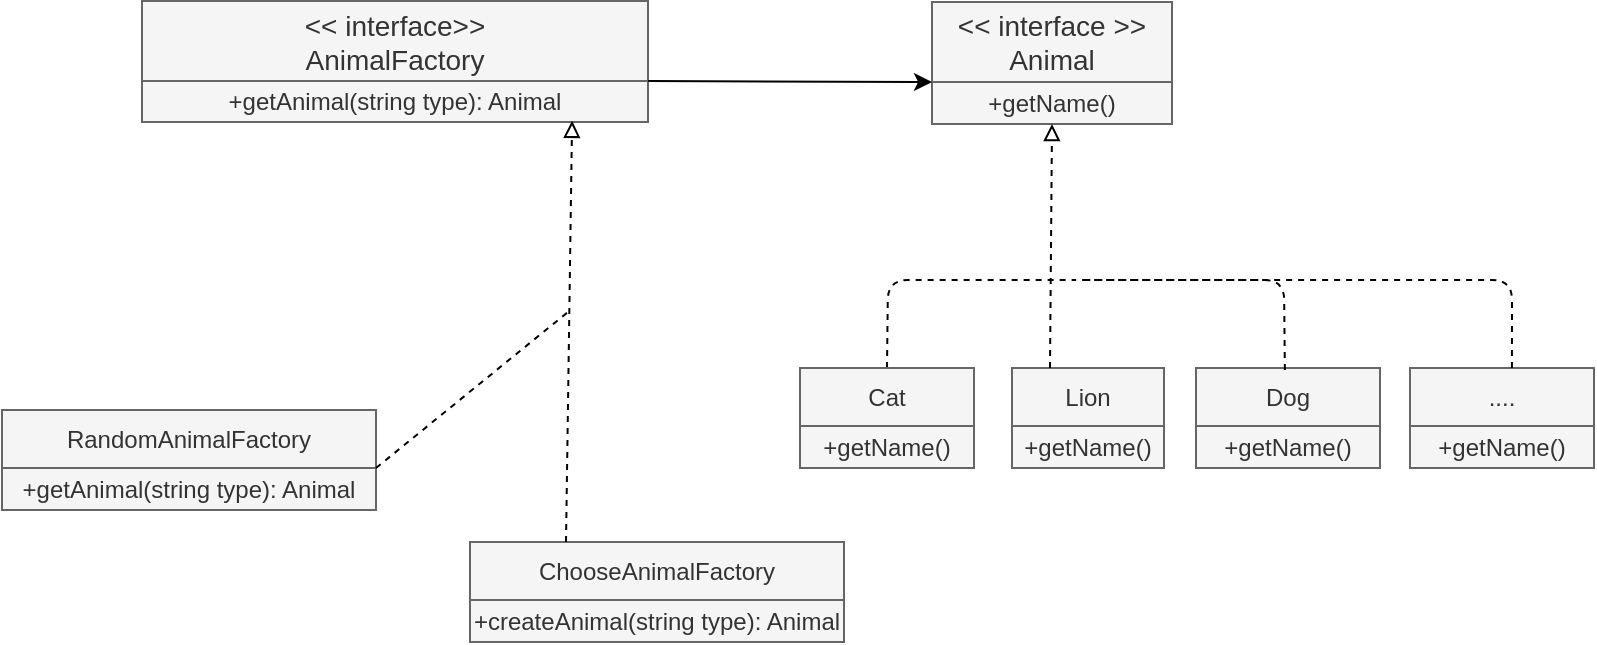 <mxfile version="13.6.10" type="github">
  <diagram id="SIKrK5eI--MtJMHvcvKw" name="Page-1">
    <mxGraphModel dx="983" dy="499" grid="0" gridSize="10" guides="1" tooltips="1" connect="1" arrows="1" fold="1" page="1" pageScale="1" pageWidth="827" pageHeight="1169" math="0" shadow="0">
      <root>
        <mxCell id="0" />
        <mxCell id="1" parent="0" />
        <mxCell id="ceYIHfMtp4r3eAE6aNUn-2" value="&lt;font style=&quot;font-size: 14px&quot;&gt;&amp;lt;&amp;lt; interface &amp;gt;&amp;gt;&lt;br&gt;Animal&lt;/font&gt;" style="rounded=0;whiteSpace=wrap;html=1;fillColor=#f5f5f5;strokeColor=#666666;fontColor=#333333;" parent="1" vertex="1">
          <mxGeometry x="481" y="424" width="120" height="40" as="geometry" />
        </mxCell>
        <mxCell id="ceYIHfMtp4r3eAE6aNUn-5" value="" style="endArrow=none;html=1;rounded=1;dashed=1;endFill=0;exitX=0.5;exitY=0;exitDx=0;exitDy=0;jumpStyle=none;startSize=10;fontSize=11;labelBorderColor=none;" parent="1" source="ceYIHfMtp4r3eAE6aNUn-7" edge="1">
          <mxGeometry width="50" height="50" relative="1" as="geometry">
            <mxPoint x="442" y="524" as="sourcePoint" />
            <mxPoint x="553" y="563" as="targetPoint" />
            <Array as="points">
              <mxPoint x="459" y="563" />
              <mxPoint x="553" y="563" />
            </Array>
          </mxGeometry>
        </mxCell>
        <mxCell id="ceYIHfMtp4r3eAE6aNUn-7" value="Cat" style="rounded=0;whiteSpace=wrap;html=1;fillColor=#f5f5f5;strokeColor=#666666;fontColor=#333333;" parent="1" vertex="1">
          <mxGeometry x="415" y="607" width="87" height="29" as="geometry" />
        </mxCell>
        <mxCell id="ceYIHfMtp4r3eAE6aNUn-8" value="+getName()" style="rounded=0;whiteSpace=wrap;html=1;fillColor=#f5f5f5;strokeColor=#666666;fontColor=#333333;" parent="1" vertex="1">
          <mxGeometry x="481" y="464" width="120" height="21" as="geometry" />
        </mxCell>
        <mxCell id="ceYIHfMtp4r3eAE6aNUn-10" value="+getName()" style="rounded=0;whiteSpace=wrap;html=1;fillColor=#f5f5f5;strokeColor=#666666;fontColor=#333333;" parent="1" vertex="1">
          <mxGeometry x="415" y="636" width="87" height="21" as="geometry" />
        </mxCell>
        <mxCell id="ceYIHfMtp4r3eAE6aNUn-11" value="Lion" style="rounded=0;whiteSpace=wrap;html=1;fillColor=#f5f5f5;strokeColor=#666666;fontColor=#333333;" parent="1" vertex="1">
          <mxGeometry x="521" y="607" width="76" height="29" as="geometry" />
        </mxCell>
        <mxCell id="ceYIHfMtp4r3eAE6aNUn-12" value="+getName()" style="rounded=0;whiteSpace=wrap;html=1;fillColor=#f5f5f5;strokeColor=#666666;fontColor=#333333;" parent="1" vertex="1">
          <mxGeometry x="521" y="636" width="76" height="21" as="geometry" />
        </mxCell>
        <mxCell id="ceYIHfMtp4r3eAE6aNUn-13" value="" style="endArrow=block;html=1;rounded=1;dashed=1;endFill=0;jumpStyle=none;startSize=10;exitX=0.25;exitY=0;exitDx=0;exitDy=0;entryX=0.5;entryY=1;entryDx=0;entryDy=0;" parent="1" source="ceYIHfMtp4r3eAE6aNUn-11" target="ceYIHfMtp4r3eAE6aNUn-8" edge="1">
          <mxGeometry width="50" height="50" relative="1" as="geometry">
            <mxPoint x="592" y="601" as="sourcePoint" />
            <mxPoint x="587" y="507" as="targetPoint" />
          </mxGeometry>
        </mxCell>
        <mxCell id="ceYIHfMtp4r3eAE6aNUn-14" value="Dog" style="rounded=0;whiteSpace=wrap;html=1;fillColor=#f5f5f5;strokeColor=#666666;fontColor=#333333;" parent="1" vertex="1">
          <mxGeometry x="613" y="607" width="92" height="29" as="geometry" />
        </mxCell>
        <mxCell id="ceYIHfMtp4r3eAE6aNUn-15" value="+getName()" style="rounded=0;whiteSpace=wrap;html=1;fillColor=#f5f5f5;strokeColor=#666666;fontColor=#333333;" parent="1" vertex="1">
          <mxGeometry x="613" y="636" width="92" height="21" as="geometry" />
        </mxCell>
        <mxCell id="ceYIHfMtp4r3eAE6aNUn-16" value="" style="endArrow=none;html=1;rounded=1;dashed=1;endFill=0;jumpStyle=none;startSize=10;exitX=0.483;exitY=0.034;exitDx=0;exitDy=0;exitPerimeter=0;" parent="1" source="ceYIHfMtp4r3eAE6aNUn-14" edge="1">
          <mxGeometry width="50" height="50" relative="1" as="geometry">
            <mxPoint x="746" y="603" as="sourcePoint" />
            <mxPoint x="555" y="563" as="targetPoint" />
            <Array as="points">
              <mxPoint x="657" y="563" />
              <mxPoint x="555" y="563" />
            </Array>
          </mxGeometry>
        </mxCell>
        <mxCell id="ceYIHfMtp4r3eAE6aNUn-17" value="&lt;font style=&quot;font-size: 14px&quot;&gt;&amp;lt;&amp;lt; interface&amp;gt;&amp;gt;&lt;br&gt;AnimalFactory&lt;/font&gt;" style="rounded=0;whiteSpace=wrap;html=1;fillColor=#f5f5f5;strokeColor=#666666;fontColor=#333333;" parent="1" vertex="1">
          <mxGeometry x="86" y="423.5" width="253" height="40" as="geometry" />
        </mxCell>
        <mxCell id="ceYIHfMtp4r3eAE6aNUn-18" value="+getAnimal(string type): Animal" style="rounded=0;whiteSpace=wrap;html=1;fillColor=#f5f5f5;strokeColor=#666666;fontColor=#333333;" parent="1" vertex="1">
          <mxGeometry x="86" y="463.5" width="253" height="20.5" as="geometry" />
        </mxCell>
        <mxCell id="ceYIHfMtp4r3eAE6aNUn-19" value="...." style="rounded=0;whiteSpace=wrap;html=1;fillColor=#f5f5f5;strokeColor=#666666;fontColor=#333333;" parent="1" vertex="1">
          <mxGeometry x="720" y="607" width="92" height="29" as="geometry" />
        </mxCell>
        <mxCell id="ceYIHfMtp4r3eAE6aNUn-20" value="+getName()" style="rounded=0;whiteSpace=wrap;html=1;fillColor=#f5f5f5;strokeColor=#666666;fontColor=#333333;" parent="1" vertex="1">
          <mxGeometry x="720" y="636" width="92" height="21" as="geometry" />
        </mxCell>
        <mxCell id="ceYIHfMtp4r3eAE6aNUn-22" value="" style="endArrow=classic;html=1;strokeWidth=1;fontSize=11;exitX=1;exitY=1;exitDx=0;exitDy=0;entryX=0;entryY=0;entryDx=0;entryDy=0;" parent="1" source="ceYIHfMtp4r3eAE6aNUn-17" target="ceYIHfMtp4r3eAE6aNUn-8" edge="1">
          <mxGeometry width="50" height="50" relative="1" as="geometry">
            <mxPoint x="441" y="544" as="sourcePoint" />
            <mxPoint x="491" y="494" as="targetPoint" />
          </mxGeometry>
        </mxCell>
        <mxCell id="ceYIHfMtp4r3eAE6aNUn-24" value="" style="endArrow=none;dashed=1;html=1;fontSize=11;exitX=0.554;exitY=-0.002;exitDx=0;exitDy=0;exitPerimeter=0;startSize=10;endFill=0;" parent="1" source="ceYIHfMtp4r3eAE6aNUn-19" edge="1">
          <mxGeometry width="50" height="50" relative="1" as="geometry">
            <mxPoint x="409" y="597" as="sourcePoint" />
            <mxPoint x="552" y="563" as="targetPoint" />
            <Array as="points">
              <mxPoint x="771" y="563" />
            </Array>
          </mxGeometry>
        </mxCell>
        <mxCell id="ceYIHfMtp4r3eAE6aNUn-26" value="RandomAnimalFactory" style="rounded=0;whiteSpace=wrap;html=1;fillColor=#f5f5f5;strokeColor=#666666;fontColor=#333333;" parent="1" vertex="1">
          <mxGeometry x="16" y="628" width="187" height="29" as="geometry" />
        </mxCell>
        <mxCell id="ceYIHfMtp4r3eAE6aNUn-27" value="+getAnimal(string type): Animal" style="rounded=0;whiteSpace=wrap;html=1;fillColor=#f5f5f5;strokeColor=#666666;fontColor=#333333;" parent="1" vertex="1">
          <mxGeometry x="16" y="657" width="187" height="21" as="geometry" />
        </mxCell>
        <mxCell id="ceYIHfMtp4r3eAE6aNUn-30" value="ChooseAnimalFactory" style="rounded=0;whiteSpace=wrap;html=1;fillColor=#f5f5f5;strokeColor=#666666;fontColor=#333333;" parent="1" vertex="1">
          <mxGeometry x="250" y="694" width="187" height="29" as="geometry" />
        </mxCell>
        <mxCell id="ceYIHfMtp4r3eAE6aNUn-35" value="+createAnimal(string type): Animal" style="rounded=0;whiteSpace=wrap;html=1;fillColor=#f5f5f5;strokeColor=#666666;fontColor=#333333;" parent="1" vertex="1">
          <mxGeometry x="250" y="723" width="187" height="21" as="geometry" />
        </mxCell>
        <mxCell id="ceYIHfMtp4r3eAE6aNUn-36" value="" style="endArrow=block;html=1;rounded=1;dashed=1;endFill=0;jumpStyle=none;startSize=10;exitX=0.25;exitY=0;exitDx=0;exitDy=0;entryX=0.85;entryY=0.97;entryDx=0;entryDy=0;entryPerimeter=0;" parent="1" target="ceYIHfMtp4r3eAE6aNUn-18" edge="1">
          <mxGeometry width="50" height="50" relative="1" as="geometry">
            <mxPoint x="298" y="694" as="sourcePoint" />
            <mxPoint x="299.0" y="572" as="targetPoint" />
          </mxGeometry>
        </mxCell>
        <mxCell id="ceYIHfMtp4r3eAE6aNUn-39" value="" style="endArrow=none;dashed=1;html=1;fontSize=11;exitX=1;exitY=1;exitDx=0;exitDy=0;endFill=0;startSize=10;" parent="1" source="ceYIHfMtp4r3eAE6aNUn-26" edge="1">
          <mxGeometry width="50" height="50" relative="1" as="geometry">
            <mxPoint x="301" y="586" as="sourcePoint" />
            <mxPoint x="299" y="579" as="targetPoint" />
          </mxGeometry>
        </mxCell>
      </root>
    </mxGraphModel>
  </diagram>
</mxfile>
